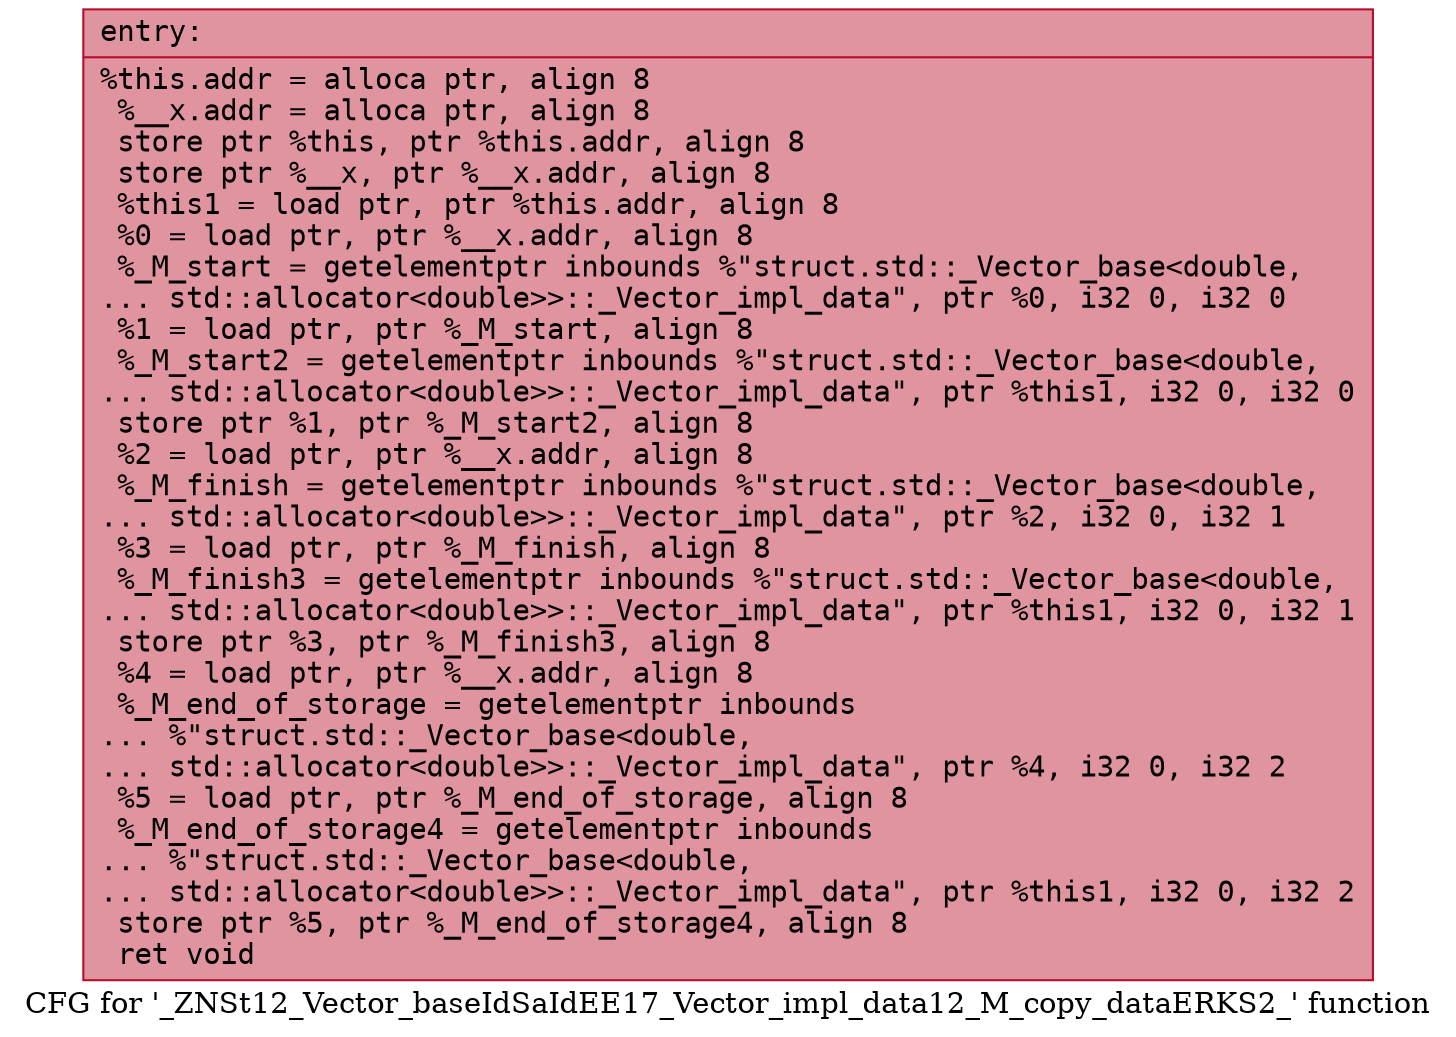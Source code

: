 digraph "CFG for '_ZNSt12_Vector_baseIdSaIdEE17_Vector_impl_data12_M_copy_dataERKS2_' function" {
	label="CFG for '_ZNSt12_Vector_baseIdSaIdEE17_Vector_impl_data12_M_copy_dataERKS2_' function";

	Node0x56307d6c5350 [shape=record,color="#b70d28ff", style=filled, fillcolor="#b70d2870" fontname="Courier",label="{entry:\l|  %this.addr = alloca ptr, align 8\l  %__x.addr = alloca ptr, align 8\l  store ptr %this, ptr %this.addr, align 8\l  store ptr %__x, ptr %__x.addr, align 8\l  %this1 = load ptr, ptr %this.addr, align 8\l  %0 = load ptr, ptr %__x.addr, align 8\l  %_M_start = getelementptr inbounds %\"struct.std::_Vector_base\<double,\l... std::allocator\<double\>\>::_Vector_impl_data\", ptr %0, i32 0, i32 0\l  %1 = load ptr, ptr %_M_start, align 8\l  %_M_start2 = getelementptr inbounds %\"struct.std::_Vector_base\<double,\l... std::allocator\<double\>\>::_Vector_impl_data\", ptr %this1, i32 0, i32 0\l  store ptr %1, ptr %_M_start2, align 8\l  %2 = load ptr, ptr %__x.addr, align 8\l  %_M_finish = getelementptr inbounds %\"struct.std::_Vector_base\<double,\l... std::allocator\<double\>\>::_Vector_impl_data\", ptr %2, i32 0, i32 1\l  %3 = load ptr, ptr %_M_finish, align 8\l  %_M_finish3 = getelementptr inbounds %\"struct.std::_Vector_base\<double,\l... std::allocator\<double\>\>::_Vector_impl_data\", ptr %this1, i32 0, i32 1\l  store ptr %3, ptr %_M_finish3, align 8\l  %4 = load ptr, ptr %__x.addr, align 8\l  %_M_end_of_storage = getelementptr inbounds\l... %\"struct.std::_Vector_base\<double,\l... std::allocator\<double\>\>::_Vector_impl_data\", ptr %4, i32 0, i32 2\l  %5 = load ptr, ptr %_M_end_of_storage, align 8\l  %_M_end_of_storage4 = getelementptr inbounds\l... %\"struct.std::_Vector_base\<double,\l... std::allocator\<double\>\>::_Vector_impl_data\", ptr %this1, i32 0, i32 2\l  store ptr %5, ptr %_M_end_of_storage4, align 8\l  ret void\l}"];
}
